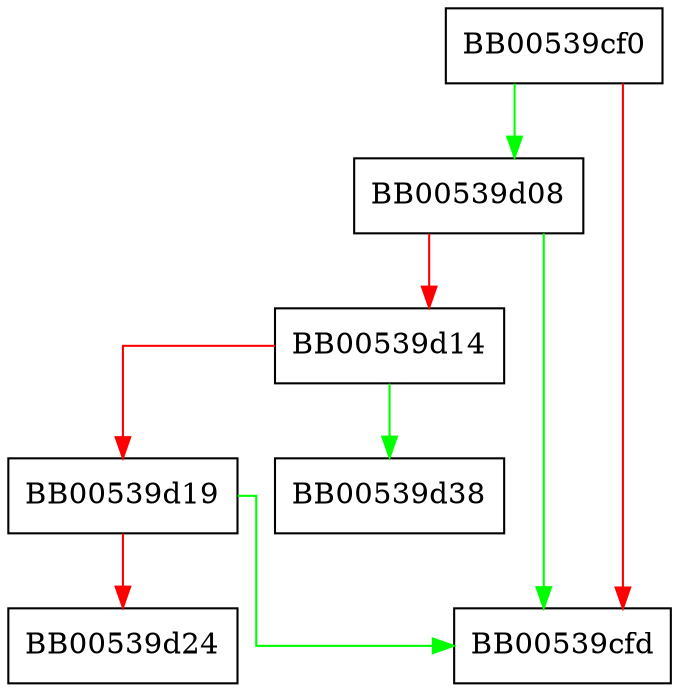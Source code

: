digraph BIO_fd_should_retry {
  node [shape="box"];
  graph [splines=ortho];
  BB00539cf0 -> BB00539d08 [color="green"];
  BB00539cf0 -> BB00539cfd [color="red"];
  BB00539d08 -> BB00539cfd [color="green"];
  BB00539d08 -> BB00539d14 [color="red"];
  BB00539d14 -> BB00539d38 [color="green"];
  BB00539d14 -> BB00539d19 [color="red"];
  BB00539d19 -> BB00539cfd [color="green"];
  BB00539d19 -> BB00539d24 [color="red"];
}